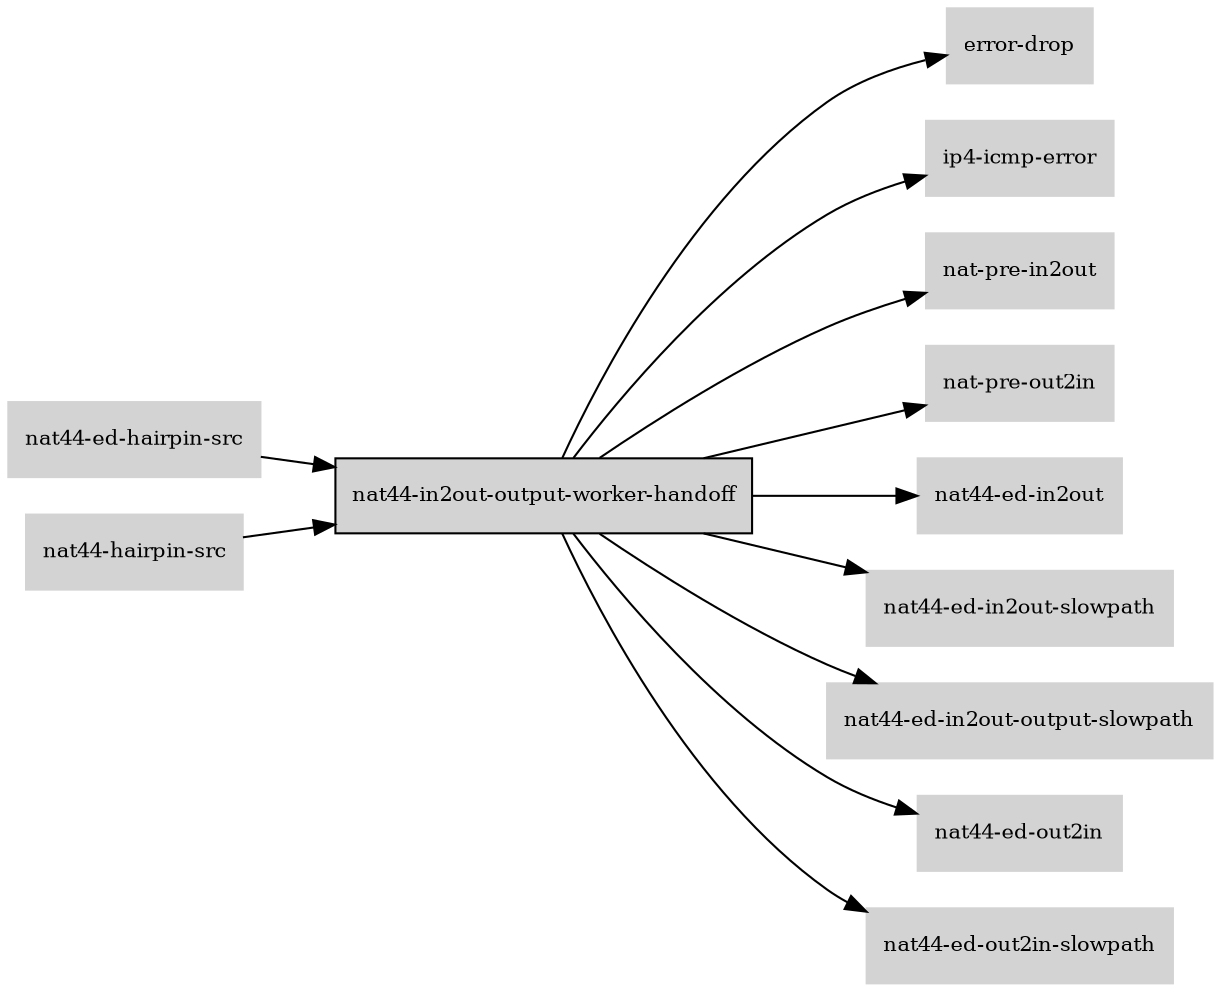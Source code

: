 digraph "nat44_in2out_output_worker_handoff_subgraph" {
  rankdir=LR;
  node [shape=box, style=filled, fontsize=10, color=lightgray, fontcolor=black, fillcolor=lightgray];
  "nat44-in2out-output-worker-handoff" [color=black, fontcolor=black, fillcolor=lightgray];
  edge [fontsize=8];
  "nat44-ed-hairpin-src" -> "nat44-in2out-output-worker-handoff";
  "nat44-hairpin-src" -> "nat44-in2out-output-worker-handoff";
  "nat44-in2out-output-worker-handoff" -> "error-drop";
  "nat44-in2out-output-worker-handoff" -> "ip4-icmp-error";
  "nat44-in2out-output-worker-handoff" -> "nat-pre-in2out";
  "nat44-in2out-output-worker-handoff" -> "nat-pre-out2in";
  "nat44-in2out-output-worker-handoff" -> "nat44-ed-in2out";
  "nat44-in2out-output-worker-handoff" -> "nat44-ed-in2out-slowpath";
  "nat44-in2out-output-worker-handoff" -> "nat44-ed-in2out-output-slowpath";
  "nat44-in2out-output-worker-handoff" -> "nat44-ed-out2in";
  "nat44-in2out-output-worker-handoff" -> "nat44-ed-out2in-slowpath";
}
